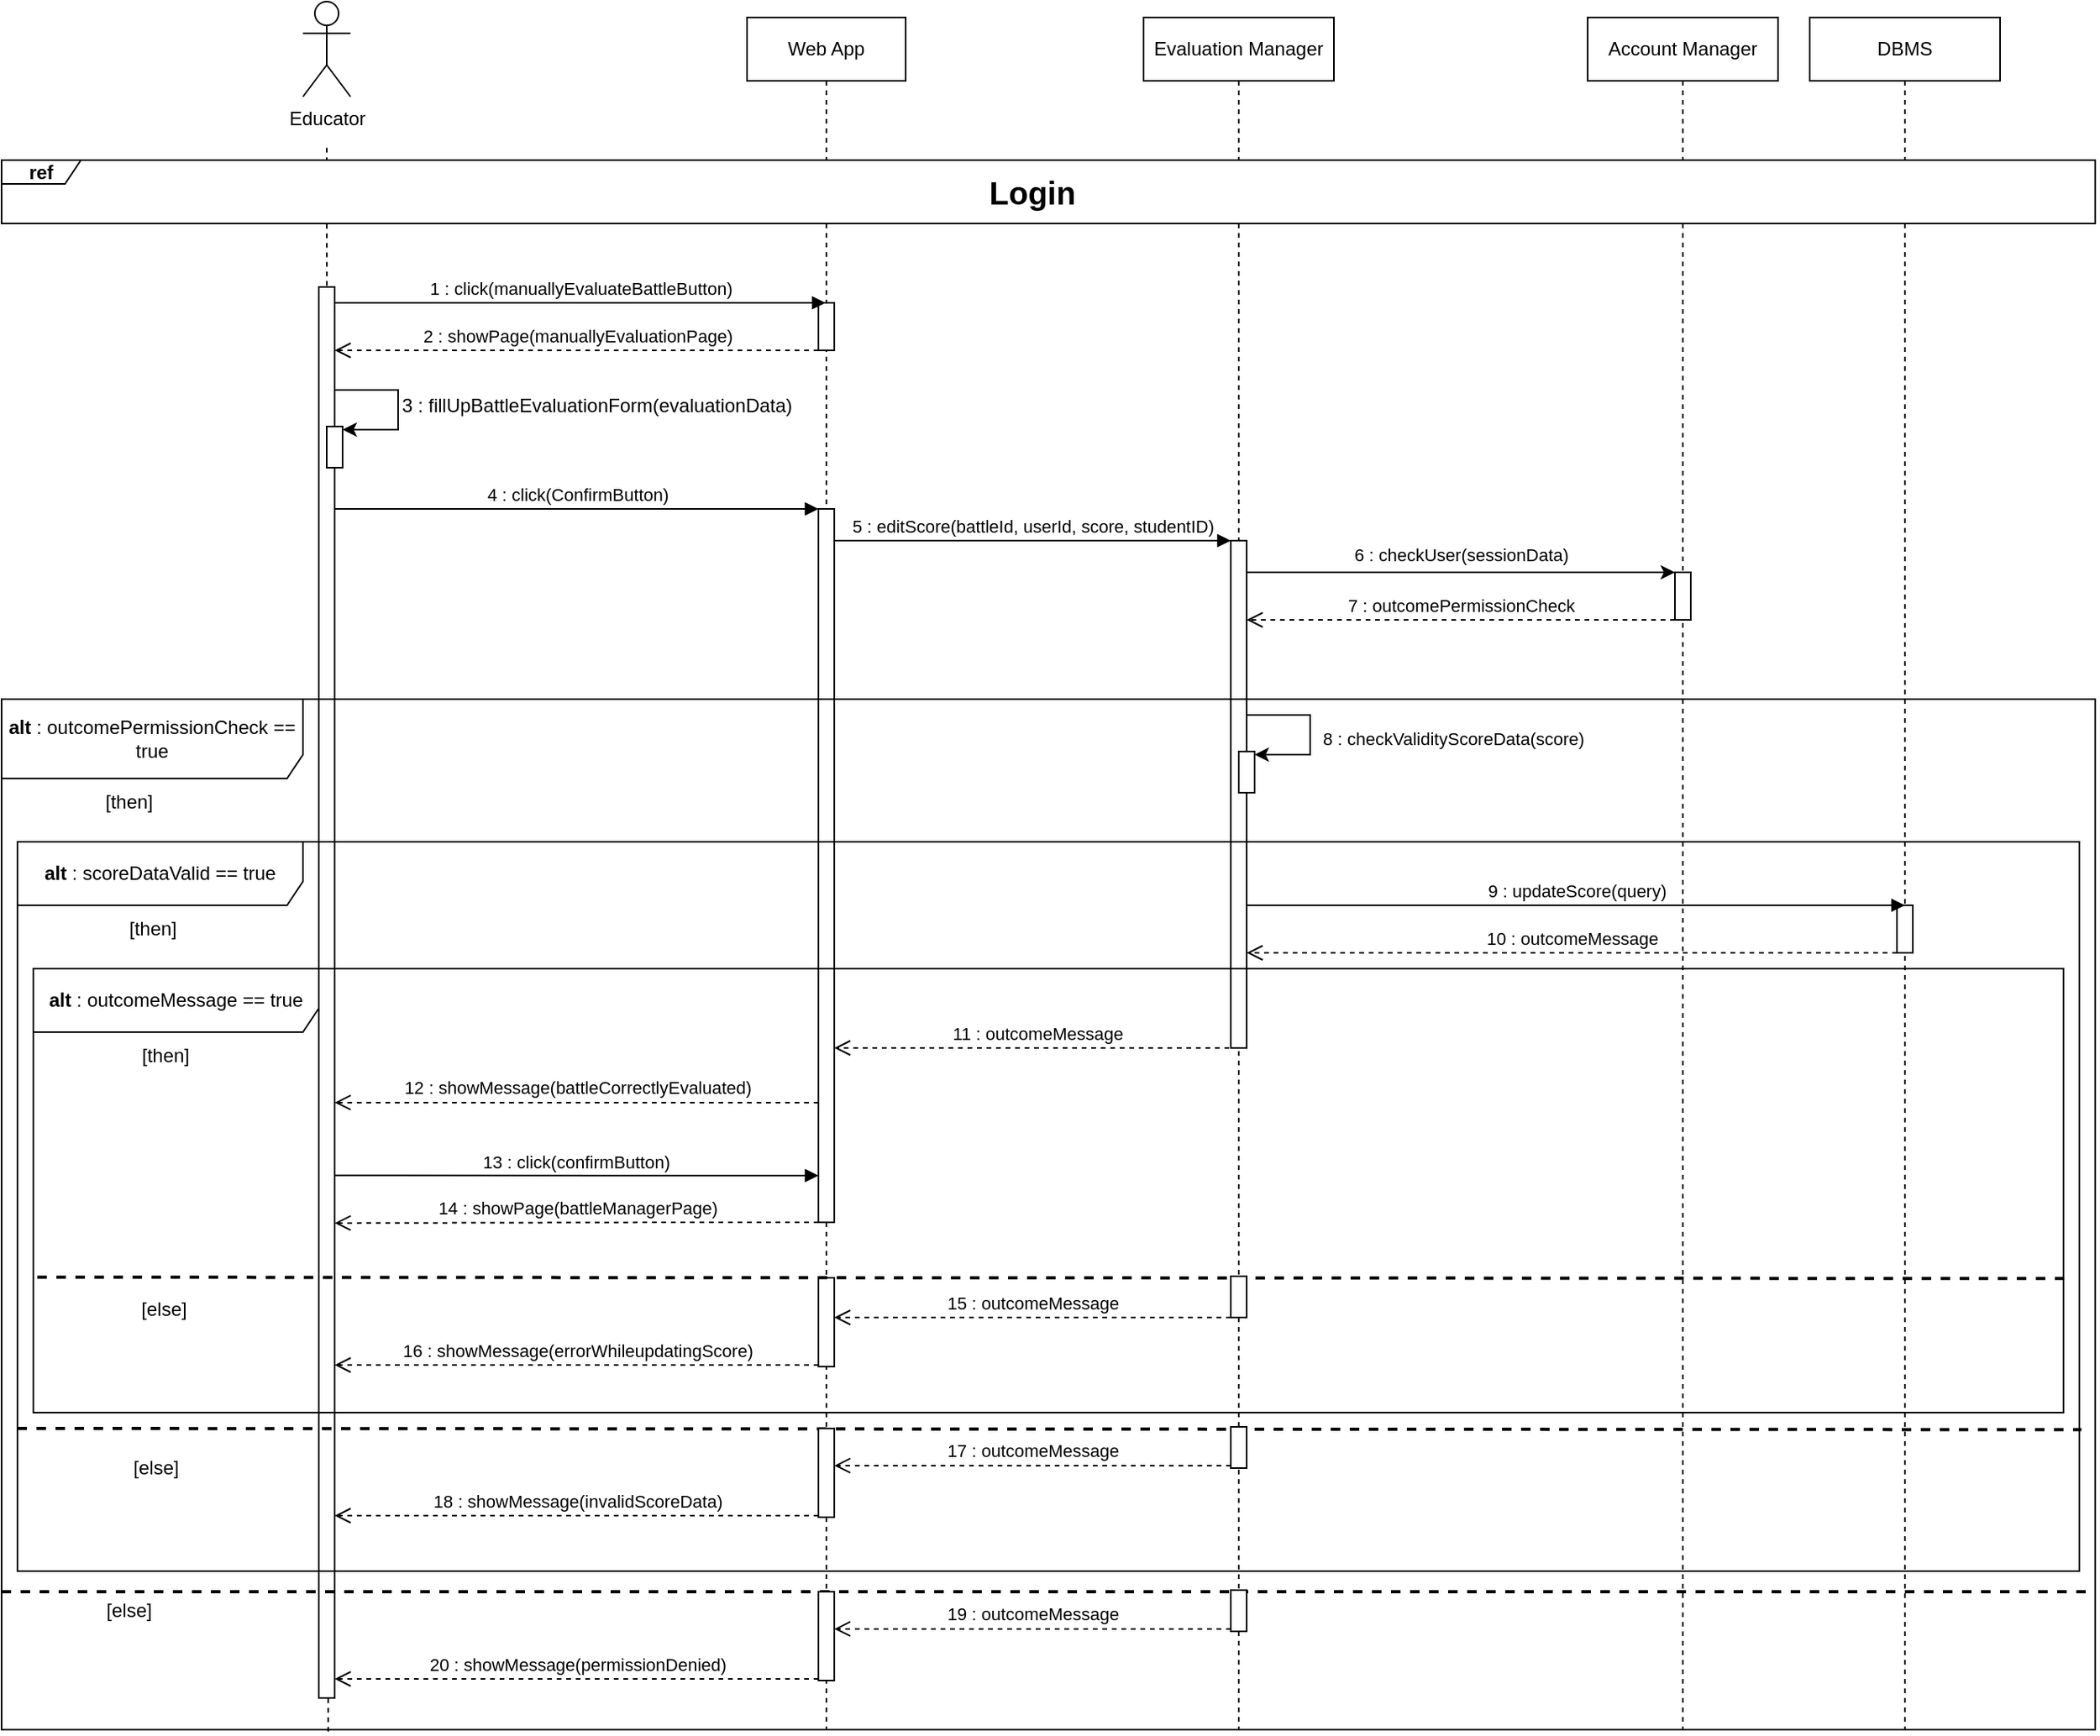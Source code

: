 <mxfile version="22.1.16" type="device">
  <diagram name="Page-1" id="2YBvvXClWsGukQMizWep">
    <mxGraphModel dx="3195" dy="1013" grid="1" gridSize="10" guides="1" tooltips="1" connect="1" arrows="1" fold="1" page="1" pageScale="1" pageWidth="850" pageHeight="1100" math="0" shadow="0">
      <root>
        <mxCell id="0" />
        <mxCell id="1" parent="0" />
        <mxCell id="ThjzBNZsG-Bt_CLa7xAM-4" value="Educator" style="shape=umlActor;verticalLabelPosition=bottom;verticalAlign=top;html=1;outlineConnect=0;" vertex="1" parent="1">
          <mxGeometry x="40" y="20" width="30" height="60" as="geometry" />
        </mxCell>
        <mxCell id="ThjzBNZsG-Bt_CLa7xAM-9" value="" style="endArrow=none;dashed=1;html=1;rounded=0;exitX=0.156;exitY=1.002;exitDx=0;exitDy=0;exitPerimeter=0;" edge="1" parent="1" source="ThjzBNZsG-Bt_CLa7xAM-55">
          <mxGeometry width="50" height="50" relative="1" as="geometry">
            <mxPoint x="55" y="540" as="sourcePoint" />
            <mxPoint x="55" y="110" as="targetPoint" />
          </mxGeometry>
        </mxCell>
        <mxCell id="ThjzBNZsG-Bt_CLa7xAM-11" value="" style="endArrow=none;dashed=1;html=1;rounded=0;" edge="1" parent="1" target="ThjzBNZsG-Bt_CLa7xAM-10">
          <mxGeometry width="50" height="50" relative="1" as="geometry">
            <mxPoint x="55" y="540" as="sourcePoint" />
            <mxPoint x="55" y="80" as="targetPoint" />
          </mxGeometry>
        </mxCell>
        <mxCell id="ThjzBNZsG-Bt_CLa7xAM-10" value="" style="html=1;points=[];perimeter=orthogonalPerimeter;outlineConnect=0;targetShapes=umlLifeline;portConstraint=eastwest;newEdgeStyle={&quot;edgeStyle&quot;:&quot;elbowEdgeStyle&quot;,&quot;elbow&quot;:&quot;vertical&quot;,&quot;curved&quot;:0,&quot;rounded&quot;:0};" vertex="1" parent="1">
          <mxGeometry x="50" y="200" width="10" height="890" as="geometry" />
        </mxCell>
        <mxCell id="ThjzBNZsG-Bt_CLa7xAM-12" value="Web App" style="shape=umlLifeline;perimeter=lifelinePerimeter;whiteSpace=wrap;html=1;container=0;dropTarget=0;collapsible=0;recursiveResize=0;outlineConnect=0;portConstraint=eastwest;newEdgeStyle={&quot;edgeStyle&quot;:&quot;elbowEdgeStyle&quot;,&quot;elbow&quot;:&quot;vertical&quot;,&quot;curved&quot;:0,&quot;rounded&quot;:0};" vertex="1" parent="1">
          <mxGeometry x="320" y="30" width="100" height="1080" as="geometry" />
        </mxCell>
        <mxCell id="ThjzBNZsG-Bt_CLa7xAM-13" value="" style="html=1;points=[];perimeter=orthogonalPerimeter;outlineConnect=0;targetShapes=umlLifeline;portConstraint=eastwest;newEdgeStyle={&quot;edgeStyle&quot;:&quot;elbowEdgeStyle&quot;,&quot;elbow&quot;:&quot;vertical&quot;,&quot;curved&quot;:0,&quot;rounded&quot;:0};" vertex="1" parent="ThjzBNZsG-Bt_CLa7xAM-12">
          <mxGeometry x="45" y="180" width="10" height="30" as="geometry" />
        </mxCell>
        <mxCell id="ThjzBNZsG-Bt_CLa7xAM-38" value="" style="html=1;points=[];perimeter=orthogonalPerimeter;outlineConnect=0;targetShapes=umlLifeline;portConstraint=eastwest;newEdgeStyle={&quot;edgeStyle&quot;:&quot;elbowEdgeStyle&quot;,&quot;elbow&quot;:&quot;vertical&quot;,&quot;curved&quot;:0,&quot;rounded&quot;:0};" vertex="1" parent="ThjzBNZsG-Bt_CLa7xAM-12">
          <mxGeometry x="45" y="310" width="10" height="450" as="geometry" />
        </mxCell>
        <mxCell id="ThjzBNZsG-Bt_CLa7xAM-77" value="" style="html=1;points=[];perimeter=orthogonalPerimeter;outlineConnect=0;targetShapes=umlLifeline;portConstraint=eastwest;newEdgeStyle={&quot;edgeStyle&quot;:&quot;elbowEdgeStyle&quot;,&quot;elbow&quot;:&quot;vertical&quot;,&quot;curved&quot;:0,&quot;rounded&quot;:0};" vertex="1" parent="ThjzBNZsG-Bt_CLa7xAM-12">
          <mxGeometry x="45" y="795" width="10" height="56" as="geometry" />
        </mxCell>
        <mxCell id="ThjzBNZsG-Bt_CLa7xAM-23" value="1 : click(manuallyEvaluateBattleButton)" style="html=1;verticalAlign=bottom;endArrow=block;edgeStyle=elbowEdgeStyle;elbow=vertical;curved=0;rounded=0;" edge="1" parent="1" target="ThjzBNZsG-Bt_CLa7xAM-12">
          <mxGeometry relative="1" as="geometry">
            <mxPoint x="60" y="210" as="sourcePoint" />
            <Array as="points">
              <mxPoint x="75" y="210" />
            </Array>
            <mxPoint x="160" y="210" as="targetPoint" />
          </mxGeometry>
        </mxCell>
        <mxCell id="ThjzBNZsG-Bt_CLa7xAM-24" value="2 : showPage(manuallyEvaluationPage)" style="html=1;verticalAlign=bottom;endArrow=open;dashed=1;endSize=8;edgeStyle=elbowEdgeStyle;elbow=vertical;curved=0;rounded=0;" edge="1" parent="1" source="ThjzBNZsG-Bt_CLa7xAM-13" target="ThjzBNZsG-Bt_CLa7xAM-10">
          <mxGeometry relative="1" as="geometry">
            <mxPoint x="180" y="240" as="targetPoint" />
            <Array as="points">
              <mxPoint x="205" y="240" />
            </Array>
            <mxPoint x="280" y="240" as="sourcePoint" />
          </mxGeometry>
        </mxCell>
        <mxCell id="ThjzBNZsG-Bt_CLa7xAM-28" value="" style="html=1;points=[];perimeter=orthogonalPerimeter;outlineConnect=0;targetShapes=umlLifeline;portConstraint=eastwest;newEdgeStyle={&quot;edgeStyle&quot;:&quot;elbowEdgeStyle&quot;,&quot;elbow&quot;:&quot;vertical&quot;,&quot;curved&quot;:0,&quot;rounded&quot;:0};" vertex="1" parent="1">
          <mxGeometry x="55" y="288" width="10" height="26" as="geometry" />
        </mxCell>
        <mxCell id="ThjzBNZsG-Bt_CLa7xAM-33" value="" style="endArrow=classic;html=1;rounded=0;" edge="1" parent="1" target="ThjzBNZsG-Bt_CLa7xAM-28">
          <mxGeometry width="50" height="50" relative="1" as="geometry">
            <mxPoint x="60" y="265" as="sourcePoint" />
            <mxPoint x="150" y="265" as="targetPoint" />
            <Array as="points">
              <mxPoint x="100" y="265" />
              <mxPoint x="100" y="290" />
            </Array>
          </mxGeometry>
        </mxCell>
        <mxCell id="ThjzBNZsG-Bt_CLa7xAM-36" value="3 : fillUpBattleEvaluationForm(evaluationData)" style="text;html=1;align=center;verticalAlign=middle;resizable=0;points=[];autosize=1;strokeColor=none;fillColor=none;" vertex="1" parent="1">
          <mxGeometry x="90" y="260" width="270" height="30" as="geometry" />
        </mxCell>
        <mxCell id="ThjzBNZsG-Bt_CLa7xAM-37" value="4 : click(ConfirmButton)" style="html=1;verticalAlign=bottom;endArrow=block;edgeStyle=elbowEdgeStyle;elbow=vertical;curved=0;rounded=0;" edge="1" parent="1" target="ThjzBNZsG-Bt_CLa7xAM-38">
          <mxGeometry relative="1" as="geometry">
            <mxPoint x="60" y="340" as="sourcePoint" />
            <Array as="points">
              <mxPoint x="75" y="340" />
            </Array>
            <mxPoint x="340" y="340" as="targetPoint" />
          </mxGeometry>
        </mxCell>
        <mxCell id="ThjzBNZsG-Bt_CLa7xAM-39" value="Evaluation Manager" style="shape=umlLifeline;perimeter=lifelinePerimeter;whiteSpace=wrap;html=1;container=0;dropTarget=0;collapsible=0;recursiveResize=0;outlineConnect=0;portConstraint=eastwest;newEdgeStyle={&quot;edgeStyle&quot;:&quot;elbowEdgeStyle&quot;,&quot;elbow&quot;:&quot;vertical&quot;,&quot;curved&quot;:0,&quot;rounded&quot;:0};" vertex="1" parent="1">
          <mxGeometry x="570" y="30" width="120" height="1080" as="geometry" />
        </mxCell>
        <mxCell id="ThjzBNZsG-Bt_CLa7xAM-44" value="" style="html=1;points=[];perimeter=orthogonalPerimeter;outlineConnect=0;targetShapes=umlLifeline;portConstraint=eastwest;newEdgeStyle={&quot;edgeStyle&quot;:&quot;elbowEdgeStyle&quot;,&quot;elbow&quot;:&quot;vertical&quot;,&quot;curved&quot;:0,&quot;rounded&quot;:0};" vertex="1" parent="ThjzBNZsG-Bt_CLa7xAM-39">
          <mxGeometry x="55" y="330" width="10" height="320" as="geometry" />
        </mxCell>
        <mxCell id="ThjzBNZsG-Bt_CLa7xAM-43" value="5 : editScore(battleId, userId, score, studentID)" style="html=1;verticalAlign=bottom;endArrow=block;edgeStyle=elbowEdgeStyle;elbow=vertical;curved=0;rounded=0;" edge="1" parent="1" target="ThjzBNZsG-Bt_CLa7xAM-44">
          <mxGeometry relative="1" as="geometry">
            <mxPoint x="375" y="360" as="sourcePoint" />
            <Array as="points">
              <mxPoint x="390" y="360" />
            </Array>
            <mxPoint x="475" y="360" as="targetPoint" />
          </mxGeometry>
        </mxCell>
        <mxCell id="ThjzBNZsG-Bt_CLa7xAM-46" value="Account Manager" style="shape=umlLifeline;perimeter=lifelinePerimeter;whiteSpace=wrap;html=1;container=0;dropTarget=0;collapsible=0;recursiveResize=0;outlineConnect=0;portConstraint=eastwest;newEdgeStyle={&quot;edgeStyle&quot;:&quot;elbowEdgeStyle&quot;,&quot;elbow&quot;:&quot;vertical&quot;,&quot;curved&quot;:0,&quot;rounded&quot;:0};" vertex="1" parent="1">
          <mxGeometry x="850" y="30" width="120" height="1080" as="geometry" />
        </mxCell>
        <mxCell id="ThjzBNZsG-Bt_CLa7xAM-47" value="" style="html=1;points=[];perimeter=orthogonalPerimeter;outlineConnect=0;targetShapes=umlLifeline;portConstraint=eastwest;newEdgeStyle={&quot;edgeStyle&quot;:&quot;elbowEdgeStyle&quot;,&quot;elbow&quot;:&quot;vertical&quot;,&quot;curved&quot;:0,&quot;rounded&quot;:0};" vertex="1" parent="ThjzBNZsG-Bt_CLa7xAM-46">
          <mxGeometry x="55" y="350" width="10" height="30" as="geometry" />
        </mxCell>
        <mxCell id="ThjzBNZsG-Bt_CLa7xAM-49" value="" style="endArrow=classic;html=1;rounded=0;" edge="1" parent="1" target="ThjzBNZsG-Bt_CLa7xAM-47">
          <mxGeometry width="50" height="50" relative="1" as="geometry">
            <mxPoint x="635" y="380" as="sourcePoint" />
            <mxPoint x="835" y="380" as="targetPoint" />
          </mxGeometry>
        </mxCell>
        <mxCell id="ThjzBNZsG-Bt_CLa7xAM-50" value="&lt;font style=&quot;font-size: 11px;&quot;&gt;6 : checkUser(sessionData)&lt;/font&gt;" style="text;html=1;align=center;verticalAlign=middle;resizable=0;points=[];autosize=1;strokeColor=none;fillColor=none;" vertex="1" parent="1">
          <mxGeometry x="690" y="354" width="160" height="30" as="geometry" />
        </mxCell>
        <mxCell id="ThjzBNZsG-Bt_CLa7xAM-51" value="7 : outcomePermissionCheck" style="html=1;verticalAlign=bottom;endArrow=open;dashed=1;endSize=8;edgeStyle=elbowEdgeStyle;elbow=horizontal;curved=0;rounded=0;" edge="1" parent="1" source="ThjzBNZsG-Bt_CLa7xAM-47" target="ThjzBNZsG-Bt_CLa7xAM-44">
          <mxGeometry relative="1" as="geometry">
            <mxPoint x="690" y="410" as="targetPoint" />
            <Array as="points">
              <mxPoint x="715" y="410" />
            </Array>
            <mxPoint x="790" y="410" as="sourcePoint" />
          </mxGeometry>
        </mxCell>
        <mxCell id="ThjzBNZsG-Bt_CLa7xAM-52" value="DBMS" style="shape=umlLifeline;perimeter=lifelinePerimeter;whiteSpace=wrap;html=1;container=0;dropTarget=0;collapsible=0;recursiveResize=0;outlineConnect=0;portConstraint=eastwest;newEdgeStyle={&quot;edgeStyle&quot;:&quot;elbowEdgeStyle&quot;,&quot;elbow&quot;:&quot;vertical&quot;,&quot;curved&quot;:0,&quot;rounded&quot;:0};" vertex="1" parent="1">
          <mxGeometry x="990" y="30" width="120" height="1080" as="geometry" />
        </mxCell>
        <mxCell id="ThjzBNZsG-Bt_CLa7xAM-53" value="" style="html=1;points=[];perimeter=orthogonalPerimeter;outlineConnect=0;targetShapes=umlLifeline;portConstraint=eastwest;newEdgeStyle={&quot;edgeStyle&quot;:&quot;elbowEdgeStyle&quot;,&quot;elbow&quot;:&quot;vertical&quot;,&quot;curved&quot;:0,&quot;rounded&quot;:0};" vertex="1" parent="ThjzBNZsG-Bt_CLa7xAM-52">
          <mxGeometry x="55" y="560" width="10" height="30" as="geometry" />
        </mxCell>
        <mxCell id="ThjzBNZsG-Bt_CLa7xAM-55" value="&lt;b&gt;alt &lt;/b&gt;: outcomePermissionCheck == true" style="shape=umlFrame;whiteSpace=wrap;html=1;pointerEvents=0;width=190;height=50;" vertex="1" parent="1">
          <mxGeometry x="-150" y="460" width="1320" height="650" as="geometry" />
        </mxCell>
        <mxCell id="ThjzBNZsG-Bt_CLa7xAM-56" value="[then]" style="text;html=1;align=center;verticalAlign=middle;resizable=0;points=[];autosize=1;strokeColor=none;fillColor=none;" vertex="1" parent="1">
          <mxGeometry x="-95" y="510" width="50" height="30" as="geometry" />
        </mxCell>
        <mxCell id="ThjzBNZsG-Bt_CLa7xAM-57" value="" style="html=1;points=[];perimeter=orthogonalPerimeter;outlineConnect=0;targetShapes=umlLifeline;portConstraint=eastwest;newEdgeStyle={&quot;edgeStyle&quot;:&quot;elbowEdgeStyle&quot;,&quot;elbow&quot;:&quot;vertical&quot;,&quot;curved&quot;:0,&quot;rounded&quot;:0};" vertex="1" parent="1">
          <mxGeometry x="630" y="493" width="10" height="26" as="geometry" />
        </mxCell>
        <mxCell id="ThjzBNZsG-Bt_CLa7xAM-58" value="" style="endArrow=classic;html=1;rounded=0;" edge="1" parent="1" target="ThjzBNZsG-Bt_CLa7xAM-57">
          <mxGeometry width="50" height="50" relative="1" as="geometry">
            <mxPoint x="635" y="470" as="sourcePoint" />
            <mxPoint x="725" y="470" as="targetPoint" />
            <Array as="points">
              <mxPoint x="675" y="470" />
              <mxPoint x="675" y="495" />
            </Array>
          </mxGeometry>
        </mxCell>
        <mxCell id="ThjzBNZsG-Bt_CLa7xAM-60" value="&lt;font style=&quot;font-size: 11px;&quot;&gt;8 : checkValidityScoreData(score)&lt;/font&gt;" style="text;html=1;align=center;verticalAlign=middle;resizable=0;points=[];autosize=1;strokeColor=none;fillColor=none;" vertex="1" parent="1">
          <mxGeometry x="670" y="470" width="190" height="30" as="geometry" />
        </mxCell>
        <mxCell id="ThjzBNZsG-Bt_CLa7xAM-62" value="&lt;b&gt;alt &lt;/b&gt;: scoreDataValid == true" style="shape=umlFrame;whiteSpace=wrap;html=1;pointerEvents=0;width=180;height=40;" vertex="1" parent="1">
          <mxGeometry x="-140" y="550" width="1300" height="460" as="geometry" />
        </mxCell>
        <mxCell id="ThjzBNZsG-Bt_CLa7xAM-63" value="[then]" style="text;html=1;align=center;verticalAlign=middle;resizable=0;points=[];autosize=1;strokeColor=none;fillColor=none;" vertex="1" parent="1">
          <mxGeometry x="-80" y="590" width="50" height="30" as="geometry" />
        </mxCell>
        <mxCell id="ThjzBNZsG-Bt_CLa7xAM-64" value="9 : updateScore(query)" style="html=1;verticalAlign=bottom;endArrow=block;edgeStyle=elbowEdgeStyle;elbow=vertical;curved=0;rounded=0;entryX=0.5;entryY=0;entryDx=0;entryDy=0;entryPerimeter=0;" edge="1" parent="1" target="ThjzBNZsG-Bt_CLa7xAM-53">
          <mxGeometry relative="1" as="geometry">
            <mxPoint x="635" y="590" as="sourcePoint" />
            <Array as="points">
              <mxPoint x="685" y="590" />
            </Array>
            <mxPoint x="1025" y="590" as="targetPoint" />
          </mxGeometry>
        </mxCell>
        <mxCell id="ThjzBNZsG-Bt_CLa7xAM-66" value="10 : outcomeMessage" style="html=1;verticalAlign=bottom;endArrow=open;dashed=1;endSize=8;edgeStyle=elbowEdgeStyle;elbow=horizontal;curved=0;rounded=0;" edge="1" parent="1" source="ThjzBNZsG-Bt_CLa7xAM-53" target="ThjzBNZsG-Bt_CLa7xAM-44">
          <mxGeometry relative="1" as="geometry">
            <mxPoint x="760" y="620" as="targetPoint" />
            <Array as="points">
              <mxPoint x="840" y="620" />
            </Array>
            <mxPoint x="1030" y="620" as="sourcePoint" />
          </mxGeometry>
        </mxCell>
        <mxCell id="ThjzBNZsG-Bt_CLa7xAM-67" value="&lt;b&gt;alt &lt;/b&gt;: outcomeMessage == true" style="shape=umlFrame;whiteSpace=wrap;html=1;pointerEvents=0;width=180;height=40;" vertex="1" parent="1">
          <mxGeometry x="-130" y="630" width="1280" height="280" as="geometry" />
        </mxCell>
        <mxCell id="ThjzBNZsG-Bt_CLa7xAM-68" value="11 : outcomeMessage" style="html=1;verticalAlign=bottom;endArrow=open;dashed=1;endSize=8;edgeStyle=elbowEdgeStyle;elbow=horizontal;curved=0;rounded=0;" edge="1" parent="1" target="ThjzBNZsG-Bt_CLa7xAM-38">
          <mxGeometry x="-0.001" relative="1" as="geometry">
            <mxPoint x="390" y="680" as="targetPoint" />
            <Array as="points">
              <mxPoint x="595" y="680" />
            </Array>
            <mxPoint x="630" y="680" as="sourcePoint" />
            <mxPoint as="offset" />
          </mxGeometry>
        </mxCell>
        <mxCell id="ThjzBNZsG-Bt_CLa7xAM-69" value="12 : showMessage(battleCorrectlyEvaluated)" style="html=1;verticalAlign=bottom;endArrow=open;dashed=1;endSize=8;edgeStyle=elbowEdgeStyle;elbow=horizontal;curved=0;rounded=0;" edge="1" parent="1" source="ThjzBNZsG-Bt_CLa7xAM-38">
          <mxGeometry x="-0.001" relative="1" as="geometry">
            <mxPoint x="60" y="714.47" as="targetPoint" />
            <Array as="points">
              <mxPoint x="280" y="714.47" />
            </Array>
            <mxPoint x="315" y="714.47" as="sourcePoint" />
            <mxPoint as="offset" />
          </mxGeometry>
        </mxCell>
        <mxCell id="ThjzBNZsG-Bt_CLa7xAM-70" value="14 : showPage(battleManagerPage)" style="html=1;verticalAlign=bottom;endArrow=open;dashed=1;endSize=8;edgeStyle=elbowEdgeStyle;elbow=horizontal;curved=0;rounded=0;" edge="1" parent="1">
          <mxGeometry x="-0.001" relative="1" as="geometry">
            <mxPoint x="60" y="790.47" as="targetPoint" />
            <Array as="points">
              <mxPoint x="280" y="790.47" />
            </Array>
            <mxPoint x="365" y="790" as="sourcePoint" />
            <mxPoint as="offset" />
          </mxGeometry>
        </mxCell>
        <mxCell id="ThjzBNZsG-Bt_CLa7xAM-71" value="13 : click(confirmButton)" style="html=1;verticalAlign=bottom;endArrow=block;edgeStyle=elbowEdgeStyle;elbow=vertical;curved=0;rounded=0;" edge="1" parent="1">
          <mxGeometry relative="1" as="geometry">
            <mxPoint x="60" y="760.42" as="sourcePoint" />
            <Array as="points" />
            <mxPoint x="365" y="760.213" as="targetPoint" />
          </mxGeometry>
        </mxCell>
        <mxCell id="ThjzBNZsG-Bt_CLa7xAM-73" value="&lt;b&gt;ref&lt;/b&gt;" style="shape=umlFrame;whiteSpace=wrap;html=1;pointerEvents=0;width=50;height=15;labelBorderColor=none;labelBackgroundColor=none;fontColor=default;swimlaneFillColor=default;" vertex="1" parent="1">
          <mxGeometry x="-150" y="120" width="1320" height="40" as="geometry" />
        </mxCell>
        <mxCell id="ThjzBNZsG-Bt_CLa7xAM-74" value="" style="endArrow=none;dashed=1;html=1;rounded=0;strokeWidth=2;exitX=0.002;exitY=0.695;exitDx=0;exitDy=0;exitPerimeter=0;entryX=1.004;entryY=0.698;entryDx=0;entryDy=0;entryPerimeter=0;" edge="1" parent="1" source="ThjzBNZsG-Bt_CLa7xAM-67" target="ThjzBNZsG-Bt_CLa7xAM-67">
          <mxGeometry width="50" height="50" relative="1" as="geometry">
            <mxPoint x="-190" y="740" as="sourcePoint" />
            <mxPoint x="960" y="740" as="targetPoint" />
          </mxGeometry>
        </mxCell>
        <mxCell id="ThjzBNZsG-Bt_CLa7xAM-75" value="&lt;font style=&quot;font-size: 12px;&quot;&gt;[else]&lt;/font&gt;" style="text;html=1;strokeColor=none;fillColor=none;align=center;verticalAlign=middle;whiteSpace=wrap;rounded=0;fontSize=10;" vertex="1" parent="1">
          <mxGeometry x="-65" y="840" width="35" height="10" as="geometry" />
        </mxCell>
        <mxCell id="ThjzBNZsG-Bt_CLa7xAM-76" value="[then]" style="text;html=1;align=center;verticalAlign=middle;resizable=0;points=[];autosize=1;strokeColor=none;fillColor=none;" vertex="1" parent="1">
          <mxGeometry x="-72.5" y="670" width="50" height="30" as="geometry" />
        </mxCell>
        <mxCell id="ThjzBNZsG-Bt_CLa7xAM-78" value="" style="html=1;points=[];perimeter=orthogonalPerimeter;outlineConnect=0;targetShapes=umlLifeline;portConstraint=eastwest;newEdgeStyle={&quot;edgeStyle&quot;:&quot;elbowEdgeStyle&quot;,&quot;elbow&quot;:&quot;vertical&quot;,&quot;curved&quot;:0,&quot;rounded&quot;:0};" vertex="1" parent="1">
          <mxGeometry x="625" y="824" width="10" height="26" as="geometry" />
        </mxCell>
        <mxCell id="ThjzBNZsG-Bt_CLa7xAM-81" value="16 : showMessage(errorWhileupdatingScore)" style="html=1;verticalAlign=bottom;endArrow=open;dashed=1;endSize=8;edgeStyle=elbowEdgeStyle;elbow=horizontal;curved=0;rounded=0;" edge="1" parent="1" source="ThjzBNZsG-Bt_CLa7xAM-77" target="ThjzBNZsG-Bt_CLa7xAM-10">
          <mxGeometry x="-0.001" relative="1" as="geometry">
            <mxPoint x="97.5" y="880" as="targetPoint" />
            <Array as="points">
              <mxPoint x="317.5" y="880" />
            </Array>
            <mxPoint x="352.5" y="880" as="sourcePoint" />
            <mxPoint as="offset" />
          </mxGeometry>
        </mxCell>
        <mxCell id="ThjzBNZsG-Bt_CLa7xAM-82" value="15 : outcomeMessage" style="html=1;verticalAlign=bottom;endArrow=open;dashed=1;endSize=8;edgeStyle=elbowEdgeStyle;elbow=horizontal;curved=0;rounded=0;" edge="1" parent="1" source="ThjzBNZsG-Bt_CLa7xAM-78">
          <mxGeometry x="-0.001" relative="1" as="geometry">
            <mxPoint x="375" y="850" as="targetPoint" />
            <Array as="points">
              <mxPoint x="540" y="850" />
            </Array>
            <mxPoint x="570" y="850" as="sourcePoint" />
            <mxPoint as="offset" />
          </mxGeometry>
        </mxCell>
        <mxCell id="ThjzBNZsG-Bt_CLa7xAM-83" value="&lt;font style=&quot;font-size: 12px;&quot;&gt;[else]&lt;/font&gt;" style="text;html=1;strokeColor=none;fillColor=none;align=center;verticalAlign=middle;whiteSpace=wrap;rounded=0;fontSize=10;" vertex="1" parent="1">
          <mxGeometry x="-70" y="940" width="35" height="10" as="geometry" />
        </mxCell>
        <mxCell id="ThjzBNZsG-Bt_CLa7xAM-84" value="&lt;font style=&quot;font-size: 12px;&quot;&gt;[else]&lt;/font&gt;" style="text;html=1;strokeColor=none;fillColor=none;align=center;verticalAlign=middle;whiteSpace=wrap;rounded=0;fontSize=10;" vertex="1" parent="1">
          <mxGeometry x="-87.5" y="1030" width="35" height="10" as="geometry" />
        </mxCell>
        <mxCell id="ThjzBNZsG-Bt_CLa7xAM-97" value="" style="endArrow=none;dashed=1;html=1;rounded=0;strokeWidth=2;exitX=0.002;exitY=0.695;exitDx=0;exitDy=0;exitPerimeter=0;entryX=1.001;entryY=0.806;entryDx=0;entryDy=0;entryPerimeter=0;" edge="1" parent="1" target="ThjzBNZsG-Bt_CLa7xAM-62">
          <mxGeometry width="50" height="50" relative="1" as="geometry">
            <mxPoint x="-140" y="920" as="sourcePoint" />
            <mxPoint x="1142" y="920" as="targetPoint" />
          </mxGeometry>
        </mxCell>
        <mxCell id="ThjzBNZsG-Bt_CLa7xAM-98" value="" style="html=1;points=[];perimeter=orthogonalPerimeter;outlineConnect=0;targetShapes=umlLifeline;portConstraint=eastwest;newEdgeStyle={&quot;edgeStyle&quot;:&quot;elbowEdgeStyle&quot;,&quot;elbow&quot;:&quot;vertical&quot;,&quot;curved&quot;:0,&quot;rounded&quot;:0};" vertex="1" parent="1">
          <mxGeometry x="365" y="920" width="10" height="56" as="geometry" />
        </mxCell>
        <mxCell id="ThjzBNZsG-Bt_CLa7xAM-99" value="" style="html=1;points=[];perimeter=orthogonalPerimeter;outlineConnect=0;targetShapes=umlLifeline;portConstraint=eastwest;newEdgeStyle={&quot;edgeStyle&quot;:&quot;elbowEdgeStyle&quot;,&quot;elbow&quot;:&quot;vertical&quot;,&quot;curved&quot;:0,&quot;rounded&quot;:0};" vertex="1" parent="1">
          <mxGeometry x="625" y="919" width="10" height="26" as="geometry" />
        </mxCell>
        <mxCell id="ThjzBNZsG-Bt_CLa7xAM-100" value="18 : showMessage(invalidScoreData)" style="html=1;verticalAlign=bottom;endArrow=open;dashed=1;endSize=8;edgeStyle=elbowEdgeStyle;elbow=horizontal;curved=0;rounded=0;" edge="1" parent="1" source="ThjzBNZsG-Bt_CLa7xAM-98">
          <mxGeometry x="-0.001" relative="1" as="geometry">
            <mxPoint x="60" y="975" as="targetPoint" />
            <Array as="points">
              <mxPoint x="317.5" y="975" />
            </Array>
            <mxPoint x="352.5" y="975" as="sourcePoint" />
            <mxPoint as="offset" />
          </mxGeometry>
        </mxCell>
        <mxCell id="ThjzBNZsG-Bt_CLa7xAM-101" value="17 : outcomeMessage" style="html=1;verticalAlign=bottom;endArrow=open;dashed=1;endSize=8;edgeStyle=elbowEdgeStyle;elbow=horizontal;curved=0;rounded=0;" edge="1" parent="1" source="ThjzBNZsG-Bt_CLa7xAM-99" target="ThjzBNZsG-Bt_CLa7xAM-98">
          <mxGeometry x="-0.001" relative="1" as="geometry">
            <mxPoint x="385" y="943.47" as="targetPoint" />
            <Array as="points">
              <mxPoint x="550" y="943.47" />
            </Array>
            <mxPoint x="625" y="943.47" as="sourcePoint" />
            <mxPoint as="offset" />
          </mxGeometry>
        </mxCell>
        <mxCell id="ThjzBNZsG-Bt_CLa7xAM-102" value="" style="endArrow=none;dashed=1;html=1;rounded=0;strokeWidth=2;exitX=0.002;exitY=0.695;exitDx=0;exitDy=0;exitPerimeter=0;" edge="1" parent="1">
          <mxGeometry width="50" height="50" relative="1" as="geometry">
            <mxPoint x="-150" y="1022.95" as="sourcePoint" />
            <mxPoint x="1170" y="1023" as="targetPoint" />
          </mxGeometry>
        </mxCell>
        <mxCell id="ThjzBNZsG-Bt_CLa7xAM-103" value="" style="html=1;points=[];perimeter=orthogonalPerimeter;outlineConnect=0;targetShapes=umlLifeline;portConstraint=eastwest;newEdgeStyle={&quot;edgeStyle&quot;:&quot;elbowEdgeStyle&quot;,&quot;elbow&quot;:&quot;vertical&quot;,&quot;curved&quot;:0,&quot;rounded&quot;:0};" vertex="1" parent="1">
          <mxGeometry x="365" y="1023" width="10" height="56" as="geometry" />
        </mxCell>
        <mxCell id="ThjzBNZsG-Bt_CLa7xAM-104" value="" style="html=1;points=[];perimeter=orthogonalPerimeter;outlineConnect=0;targetShapes=umlLifeline;portConstraint=eastwest;newEdgeStyle={&quot;edgeStyle&quot;:&quot;elbowEdgeStyle&quot;,&quot;elbow&quot;:&quot;vertical&quot;,&quot;curved&quot;:0,&quot;rounded&quot;:0};" vertex="1" parent="1">
          <mxGeometry x="625" y="1022" width="10" height="26" as="geometry" />
        </mxCell>
        <mxCell id="ThjzBNZsG-Bt_CLa7xAM-105" value="20 : showMessage(permissionDenied)" style="html=1;verticalAlign=bottom;endArrow=open;dashed=1;endSize=8;edgeStyle=elbowEdgeStyle;elbow=horizontal;curved=0;rounded=0;" edge="1" parent="1" source="ThjzBNZsG-Bt_CLa7xAM-103">
          <mxGeometry x="-0.001" relative="1" as="geometry">
            <mxPoint x="60" y="1078" as="targetPoint" />
            <Array as="points">
              <mxPoint x="317.5" y="1078" />
            </Array>
            <mxPoint x="352.5" y="1078" as="sourcePoint" />
            <mxPoint as="offset" />
          </mxGeometry>
        </mxCell>
        <mxCell id="ThjzBNZsG-Bt_CLa7xAM-106" value="19 : outcomeMessage" style="html=1;verticalAlign=bottom;endArrow=open;dashed=1;endSize=8;edgeStyle=elbowEdgeStyle;elbow=horizontal;curved=0;rounded=0;" edge="1" parent="1" source="ThjzBNZsG-Bt_CLa7xAM-104" target="ThjzBNZsG-Bt_CLa7xAM-103">
          <mxGeometry x="-0.001" relative="1" as="geometry">
            <mxPoint x="385" y="1046.47" as="targetPoint" />
            <Array as="points">
              <mxPoint x="550" y="1046.47" />
            </Array>
            <mxPoint x="625" y="1046.47" as="sourcePoint" />
            <mxPoint as="offset" />
          </mxGeometry>
        </mxCell>
        <mxCell id="ThjzBNZsG-Bt_CLa7xAM-107" value="&lt;b&gt;&lt;font style=&quot;font-size: 20px;&quot;&gt;Login&lt;/font&gt;&lt;/b&gt;" style="text;html=1;strokeColor=none;fillColor=none;align=center;verticalAlign=middle;whiteSpace=wrap;rounded=0;" vertex="1" parent="1">
          <mxGeometry x="470" y="125" width="60" height="30" as="geometry" />
        </mxCell>
      </root>
    </mxGraphModel>
  </diagram>
</mxfile>
